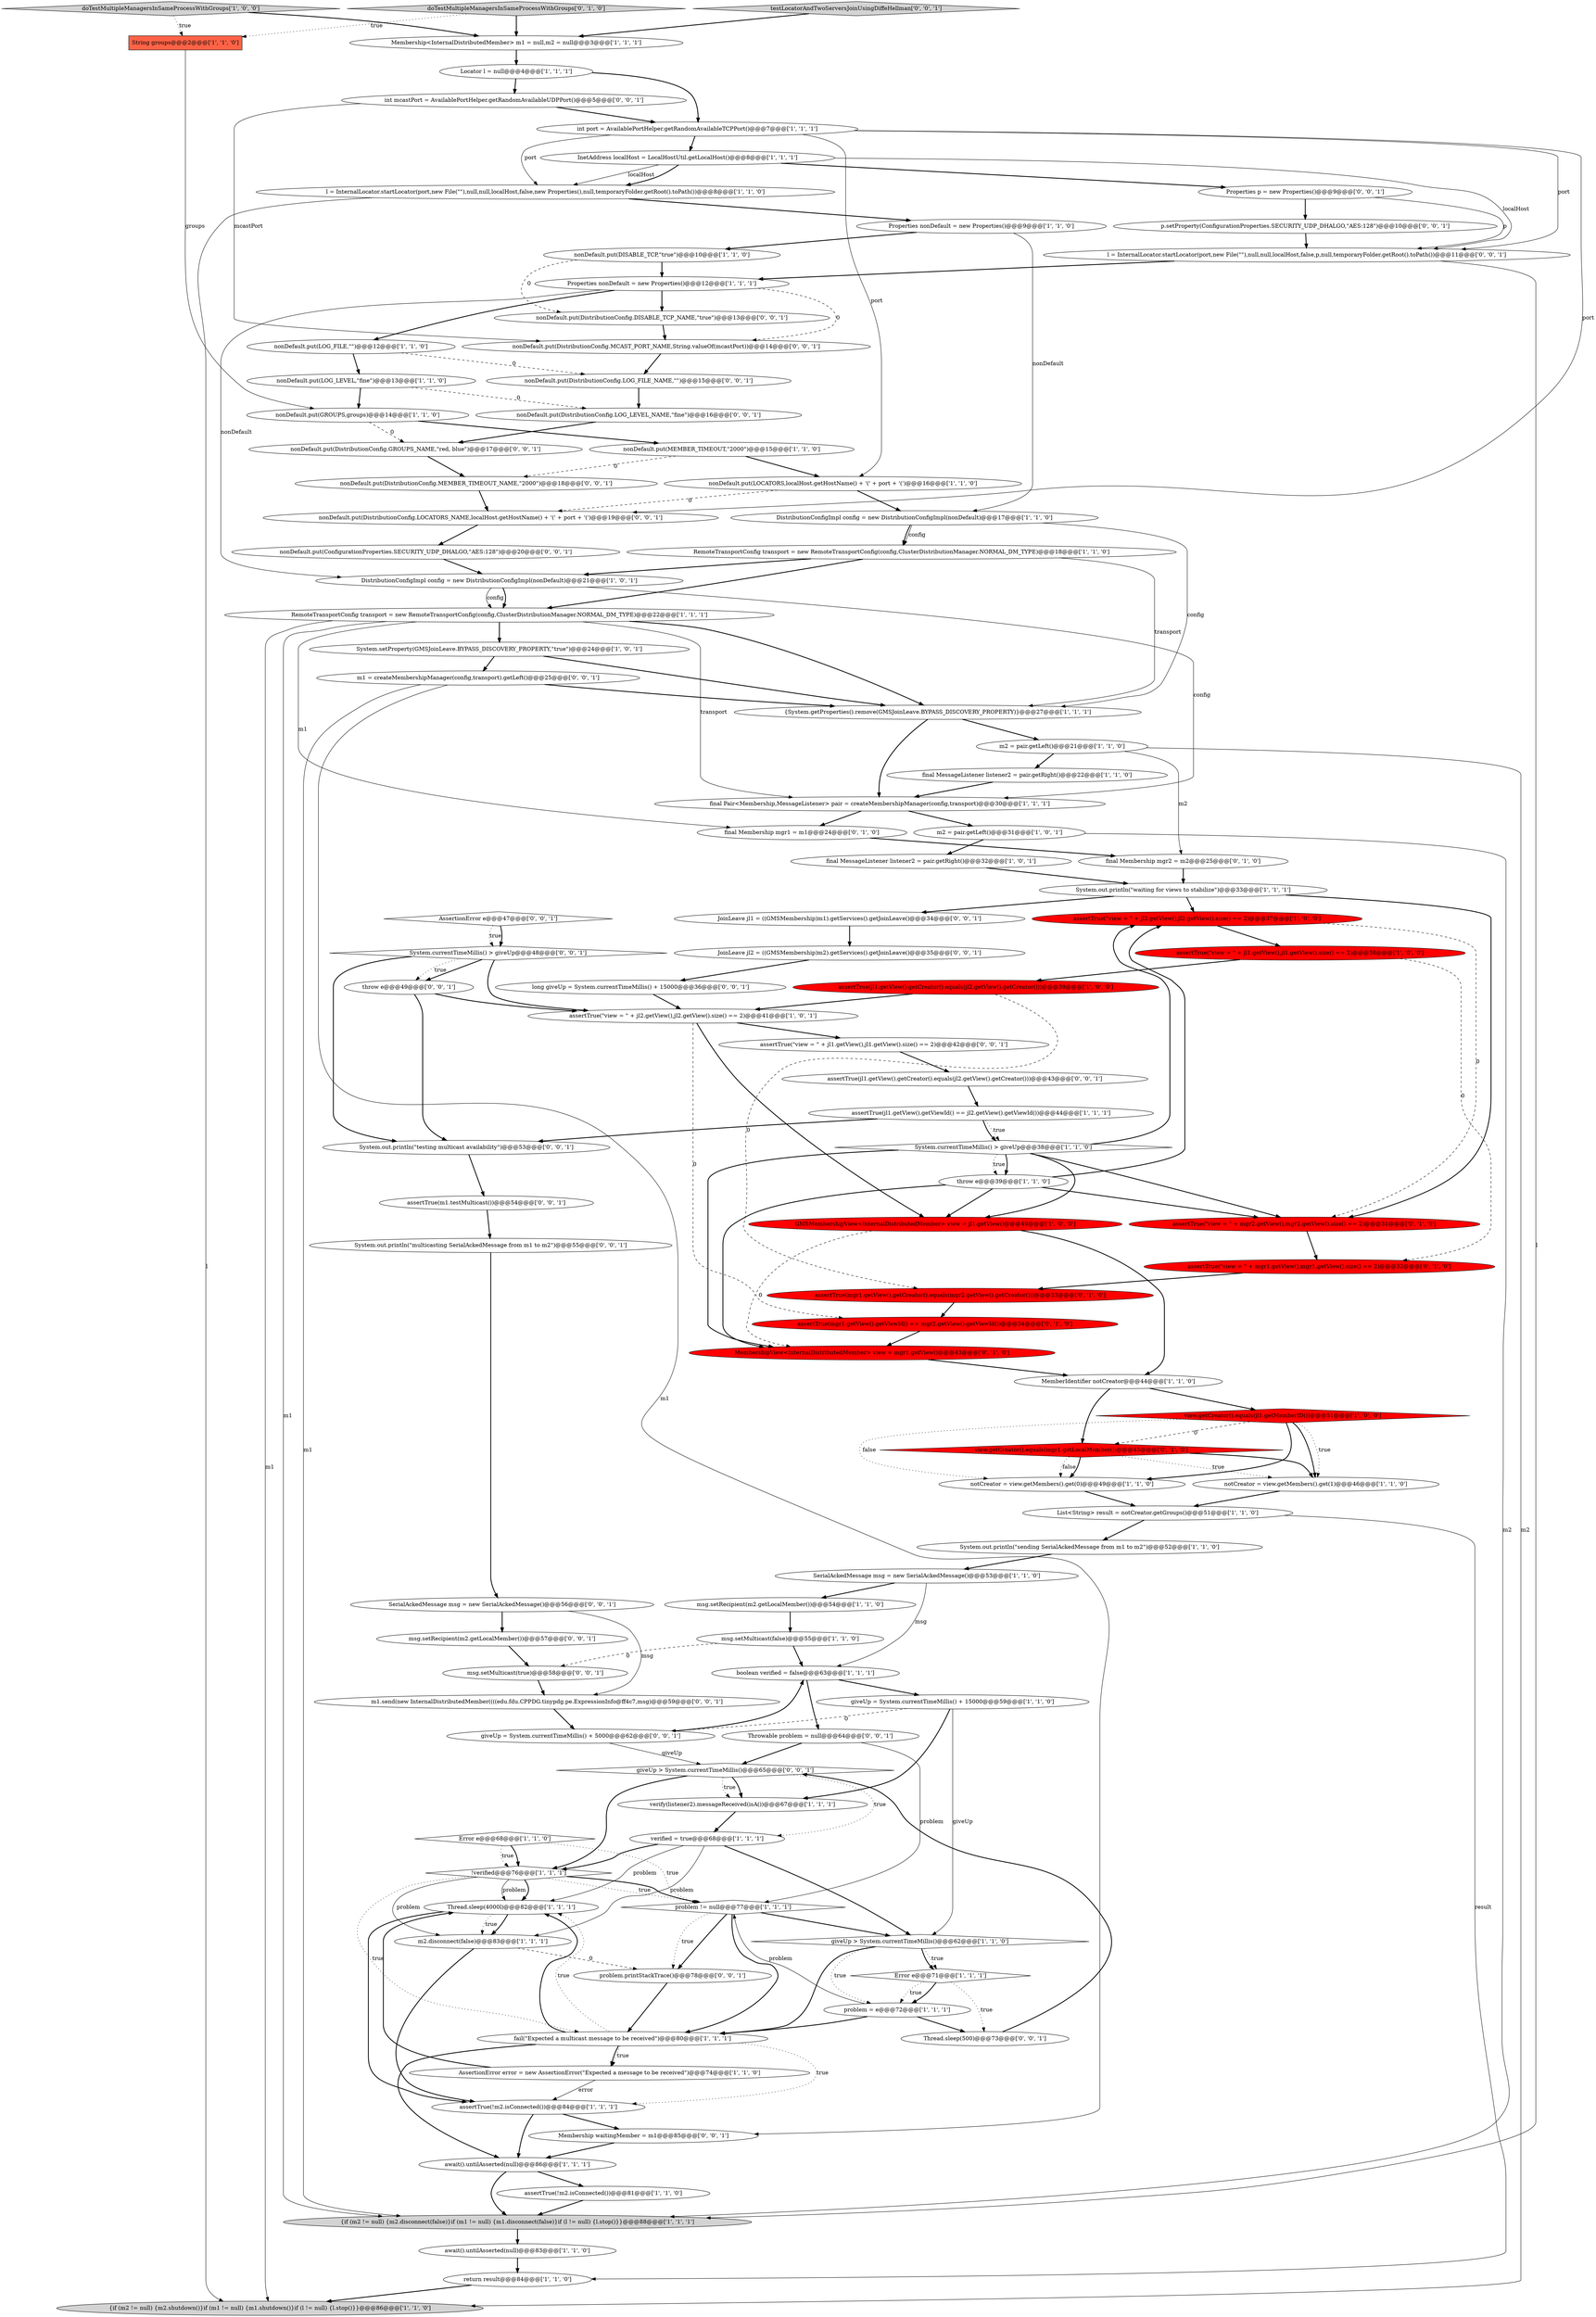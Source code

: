 digraph {
59 [style = filled, label = "msg.setMulticast(false)@@@55@@@['1', '1', '0']", fillcolor = white, shape = ellipse image = "AAA0AAABBB1BBB"];
76 [style = filled, label = "nonDefault.put(DistributionConfig.DISABLE_TCP_NAME,\"true\")@@@13@@@['0', '0', '1']", fillcolor = white, shape = ellipse image = "AAA0AAABBB3BBB"];
86 [style = filled, label = "assertTrue(jl1.getView().getCreator().equals(jl2.getView().getCreator()))@@@43@@@['0', '0', '1']", fillcolor = white, shape = ellipse image = "AAA0AAABBB3BBB"];
108 [style = filled, label = "SerialAckedMessage msg = new SerialAckedMessage()@@@56@@@['0', '0', '1']", fillcolor = white, shape = ellipse image = "AAA0AAABBB3BBB"];
46 [style = filled, label = "throw e@@@39@@@['1', '1', '0']", fillcolor = white, shape = ellipse image = "AAA0AAABBB1BBB"];
90 [style = filled, label = "long giveUp = System.currentTimeMillis() + 15000@@@36@@@['0', '0', '1']", fillcolor = white, shape = ellipse image = "AAA0AAABBB3BBB"];
68 [style = filled, label = "final Membership mgr1 = m1@@@24@@@['0', '1', '0']", fillcolor = white, shape = ellipse image = "AAA0AAABBB2BBB"];
34 [style = filled, label = "assertTrue(jl1.getView().getViewId() == jl2.getView().getViewId())@@@44@@@['1', '1', '1']", fillcolor = white, shape = ellipse image = "AAA0AAABBB1BBB"];
99 [style = filled, label = "p.setProperty(ConfigurationProperties.SECURITY_UDP_DHALGO,\"AES:128\")@@@10@@@['0', '0', '1']", fillcolor = white, shape = ellipse image = "AAA0AAABBB3BBB"];
36 [style = filled, label = "Thread.sleep(4000l)@@@82@@@['1', '1', '1']", fillcolor = white, shape = ellipse image = "AAA0AAABBB1BBB"];
77 [style = filled, label = "Properties p = new Properties()@@@9@@@['0', '0', '1']", fillcolor = white, shape = ellipse image = "AAA0AAABBB3BBB"];
35 [style = filled, label = "doTestMultipleManagersInSameProcessWithGroups['1', '0', '0']", fillcolor = lightgray, shape = diamond image = "AAA0AAABBB1BBB"];
71 [style = filled, label = "MembershipView<InternalDistributedMember> view = mgr1.getView()@@@43@@@['0', '1', '0']", fillcolor = red, shape = ellipse image = "AAA1AAABBB2BBB"];
48 [style = filled, label = "List<String> result = notCreator.getGroups()@@@51@@@['1', '1', '0']", fillcolor = white, shape = ellipse image = "AAA0AAABBB1BBB"];
105 [style = filled, label = "System.currentTimeMillis() > giveUp@@@48@@@['0', '0', '1']", fillcolor = white, shape = diamond image = "AAA0AAABBB3BBB"];
22 [style = filled, label = "assertTrue(\"view = \" + jl2.getView(),jl2.getView().size() == 2)@@@37@@@['1', '0', '0']", fillcolor = red, shape = ellipse image = "AAA1AAABBB1BBB"];
107 [style = filled, label = "giveUp = System.currentTimeMillis() + 5000@@@62@@@['0', '0', '1']", fillcolor = white, shape = ellipse image = "AAA0AAABBB3BBB"];
38 [style = filled, label = "await().untilAsserted(null)@@@86@@@['1', '1', '1']", fillcolor = white, shape = ellipse image = "AAA0AAABBB1BBB"];
7 [style = filled, label = "boolean verified = false@@@63@@@['1', '1', '1']", fillcolor = white, shape = ellipse image = "AAA0AAABBB1BBB"];
19 [style = filled, label = "{System.getProperties().remove(GMSJoinLeave.BYPASS_DISCOVERY_PROPERTY)}@@@27@@@['1', '1', '1']", fillcolor = white, shape = ellipse image = "AAA0AAABBB1BBB"];
41 [style = filled, label = "final MessageListener listener2 = pair.getRight()@@@32@@@['1', '0', '1']", fillcolor = white, shape = ellipse image = "AAA0AAABBB1BBB"];
45 [style = filled, label = "System.currentTimeMillis() > giveUp@@@38@@@['1', '1', '0']", fillcolor = white, shape = diamond image = "AAA0AAABBB1BBB"];
40 [style = filled, label = "System.setProperty(GMSJoinLeave.BYPASS_DISCOVERY_PROPERTY,\"true\")@@@24@@@['1', '0', '1']", fillcolor = white, shape = ellipse image = "AAA0AAABBB1BBB"];
79 [style = filled, label = "int mcastPort = AvailablePortHelper.getRandomAvailableUDPPort()@@@5@@@['0', '0', '1']", fillcolor = white, shape = ellipse image = "AAA0AAABBB3BBB"];
63 [style = filled, label = "assertTrue(\"view = \" + jl2.getView(),jl2.getView().size() == 2)@@@41@@@['1', '0', '1']", fillcolor = white, shape = ellipse image = "AAA0AAABBB1BBB"];
53 [style = filled, label = "System.out.println(\"sending SerialAckedMessage from m1 to m2\")@@@52@@@['1', '1', '0']", fillcolor = white, shape = ellipse image = "AAA0AAABBB1BBB"];
103 [style = filled, label = "System.out.println(\"multicasting SerialAckedMessage from m1 to m2\")@@@55@@@['0', '0', '1']", fillcolor = white, shape = ellipse image = "AAA0AAABBB3BBB"];
66 [style = filled, label = "assertTrue(\"view = \" + mgr2.getView(),mgr2.getView().size() == 2)@@@31@@@['0', '1', '0']", fillcolor = red, shape = ellipse image = "AAA1AAABBB2BBB"];
62 [style = filled, label = "assertTrue(!m2.isConnected())@@@81@@@['1', '1', '0']", fillcolor = white, shape = ellipse image = "AAA0AAABBB1BBB"];
32 [style = filled, label = "await().untilAsserted(null)@@@83@@@['1', '1', '0']", fillcolor = white, shape = ellipse image = "AAA0AAABBB1BBB"];
24 [style = filled, label = "AssertionError error = new AssertionError(\"Expected a message to be received\")@@@74@@@['1', '1', '0']", fillcolor = white, shape = ellipse image = "AAA0AAABBB1BBB"];
43 [style = filled, label = "verify(listener2).messageReceived(isA())@@@67@@@['1', '1', '1']", fillcolor = white, shape = ellipse image = "AAA0AAABBB1BBB"];
12 [style = filled, label = "Properties nonDefault = new Properties()@@@9@@@['1', '1', '0']", fillcolor = white, shape = ellipse image = "AAA0AAABBB1BBB"];
82 [style = filled, label = "msg.setRecipient(m2.getLocalMember())@@@57@@@['0', '0', '1']", fillcolor = white, shape = ellipse image = "AAA0AAABBB3BBB"];
50 [style = filled, label = "InetAddress localHost = LocalHostUtil.getLocalHost()@@@8@@@['1', '1', '1']", fillcolor = white, shape = ellipse image = "AAA0AAABBB1BBB"];
13 [style = filled, label = "String groups@@@2@@@['1', '1', '0']", fillcolor = tomato, shape = box image = "AAA0AAABBB1BBB"];
100 [style = filled, label = "nonDefault.put(DistributionConfig.MEMBER_TIMEOUT_NAME,\"2000\")@@@18@@@['0', '0', '1']", fillcolor = white, shape = ellipse image = "AAA0AAABBB3BBB"];
96 [style = filled, label = "AssertionError e@@@47@@@['0', '0', '1']", fillcolor = white, shape = diamond image = "AAA0AAABBB3BBB"];
97 [style = filled, label = "assertTrue(m1.testMulticast())@@@54@@@['0', '0', '1']", fillcolor = white, shape = ellipse image = "AAA0AAABBB3BBB"];
2 [style = filled, label = "Membership<InternalDistributedMember> m1 = null,m2 = null@@@3@@@['1', '1', '1']", fillcolor = white, shape = ellipse image = "AAA0AAABBB1BBB"];
67 [style = filled, label = "doTestMultipleManagersInSameProcessWithGroups['0', '1', '0']", fillcolor = lightgray, shape = diamond image = "AAA0AAABBB2BBB"];
55 [style = filled, label = "Locator l = null@@@4@@@['1', '1', '1']", fillcolor = white, shape = ellipse image = "AAA0AAABBB1BBB"];
20 [style = filled, label = "SerialAckedMessage msg = new SerialAckedMessage()@@@53@@@['1', '1', '0']", fillcolor = white, shape = ellipse image = "AAA0AAABBB1BBB"];
80 [style = filled, label = "testLocatorAndTwoServersJoinUsingDiffeHellman['0', '0', '1']", fillcolor = lightgray, shape = diamond image = "AAA0AAABBB3BBB"];
89 [style = filled, label = "throw e@@@49@@@['0', '0', '1']", fillcolor = white, shape = ellipse image = "AAA0AAABBB3BBB"];
29 [style = filled, label = "GMSMembershipView<InternalDistributedMember> view = jl1.getView()@@@49@@@['1', '0', '0']", fillcolor = red, shape = ellipse image = "AAA1AAABBB1BBB"];
81 [style = filled, label = "nonDefault.put(ConfigurationProperties.SECURITY_UDP_DHALGO,\"AES:128\")@@@20@@@['0', '0', '1']", fillcolor = white, shape = ellipse image = "AAA0AAABBB3BBB"];
11 [style = filled, label = "System.out.println(\"waiting for views to stabilize\")@@@33@@@['1', '1', '1']", fillcolor = white, shape = ellipse image = "AAA0AAABBB1BBB"];
21 [style = filled, label = "Error e@@@68@@@['1', '1', '0']", fillcolor = white, shape = diamond image = "AAA0AAABBB1BBB"];
51 [style = filled, label = "Error e@@@71@@@['1', '1', '1']", fillcolor = white, shape = diamond image = "AAA0AAABBB1BBB"];
52 [style = filled, label = "notCreator = view.getMembers().get(1)@@@46@@@['1', '1', '0']", fillcolor = white, shape = ellipse image = "AAA0AAABBB1BBB"];
102 [style = filled, label = "JoinLeave jl2 = ((GMSMembership)m2).getServices().getJoinLeave()@@@35@@@['0', '0', '1']", fillcolor = white, shape = ellipse image = "AAA0AAABBB3BBB"];
30 [style = filled, label = "fail(\"Expected a multicast message to be received\")@@@80@@@['1', '1', '1']", fillcolor = white, shape = ellipse image = "AAA0AAABBB1BBB"];
8 [style = filled, label = "DistributionConfigImpl config = new DistributionConfigImpl(nonDefault)@@@21@@@['1', '0', '1']", fillcolor = white, shape = ellipse image = "AAA0AAABBB1BBB"];
72 [style = filled, label = "assertTrue(\"view = \" + mgr1.getView(),mgr1.getView().size() == 2)@@@32@@@['0', '1', '0']", fillcolor = red, shape = ellipse image = "AAA1AAABBB2BBB"];
16 [style = filled, label = "msg.setRecipient(m2.getLocalMember())@@@54@@@['1', '1', '0']", fillcolor = white, shape = ellipse image = "AAA0AAABBB1BBB"];
93 [style = filled, label = "JoinLeave jl1 = ((GMSMembership)m1).getServices().getJoinLeave()@@@34@@@['0', '0', '1']", fillcolor = white, shape = ellipse image = "AAA0AAABBB3BBB"];
69 [style = filled, label = "assertTrue(mgr1.getView().getCreator().equals(mgr2.getView().getCreator()))@@@33@@@['0', '1', '0']", fillcolor = red, shape = ellipse image = "AAA1AAABBB2BBB"];
6 [style = filled, label = "{if (m2 != null) {m2.shutdown()}if (m1 != null) {m1.shutdown()}if (l != null) {l.stop()}}@@@86@@@['1', '1', '0']", fillcolor = lightgray, shape = ellipse image = "AAA0AAABBB1BBB"];
57 [style = filled, label = "problem = e@@@72@@@['1', '1', '1']", fillcolor = white, shape = ellipse image = "AAA0AAABBB1BBB"];
85 [style = filled, label = "Throwable problem = null@@@64@@@['0', '0', '1']", fillcolor = white, shape = ellipse image = "AAA0AAABBB3BBB"];
25 [style = filled, label = "l = InternalLocator.startLocator(port,new File(\"\"),null,null,localHost,false,new Properties(),null,temporaryFolder.getRoot().toPath())@@@8@@@['1', '1', '0']", fillcolor = white, shape = ellipse image = "AAA0AAABBB1BBB"];
14 [style = filled, label = "nonDefault.put(LOG_LEVEL,\"fine\")@@@13@@@['1', '1', '0']", fillcolor = white, shape = ellipse image = "AAA0AAABBB1BBB"];
91 [style = filled, label = "Thread.sleep(500)@@@73@@@['0', '0', '1']", fillcolor = white, shape = ellipse image = "AAA0AAABBB3BBB"];
5 [style = filled, label = "notCreator = view.getMembers().get(0)@@@49@@@['1', '1', '0']", fillcolor = white, shape = ellipse image = "AAA0AAABBB1BBB"];
95 [style = filled, label = "nonDefault.put(DistributionConfig.MCAST_PORT_NAME,String.valueOf(mcastPort))@@@14@@@['0', '0', '1']", fillcolor = white, shape = ellipse image = "AAA0AAABBB3BBB"];
10 [style = filled, label = "DistributionConfigImpl config = new DistributionConfigImpl(nonDefault)@@@17@@@['1', '1', '0']", fillcolor = white, shape = ellipse image = "AAA0AAABBB1BBB"];
94 [style = filled, label = "giveUp > System.currentTimeMillis()@@@65@@@['0', '0', '1']", fillcolor = white, shape = diamond image = "AAA0AAABBB3BBB"];
92 [style = filled, label = "m1 = createMembershipManager(config,transport).getLeft()@@@25@@@['0', '0', '1']", fillcolor = white, shape = ellipse image = "AAA0AAABBB3BBB"];
4 [style = filled, label = "nonDefault.put(GROUPS,groups)@@@14@@@['1', '1', '0']", fillcolor = white, shape = ellipse image = "AAA0AAABBB1BBB"];
3 [style = filled, label = "assertTrue(!m2.isConnected())@@@84@@@['1', '1', '1']", fillcolor = white, shape = ellipse image = "AAA0AAABBB1BBB"];
23 [style = filled, label = "nonDefault.put(LOG_FILE,\"\")@@@12@@@['1', '1', '0']", fillcolor = white, shape = ellipse image = "AAA0AAABBB1BBB"];
87 [style = filled, label = "l = InternalLocator.startLocator(port,new File(\"\"),null,null,localHost,false,p,null,temporaryFolder.getRoot().toPath())@@@11@@@['0', '0', '1']", fillcolor = white, shape = ellipse image = "AAA0AAABBB3BBB"];
78 [style = filled, label = "System.out.println(\"testing multicast availability\")@@@53@@@['0', '0', '1']", fillcolor = white, shape = ellipse image = "AAA0AAABBB3BBB"];
9 [style = filled, label = "m2 = pair.getLeft()@@@21@@@['1', '1', '0']", fillcolor = white, shape = ellipse image = "AAA0AAABBB1BBB"];
75 [style = filled, label = "nonDefault.put(DistributionConfig.LOCATORS_NAME,localHost.getHostName() + '(' + port + '(')@@@19@@@['0', '0', '1']", fillcolor = white, shape = ellipse image = "AAA0AAABBB3BBB"];
17 [style = filled, label = "nonDefault.put(DISABLE_TCP,\"true\")@@@10@@@['1', '1', '0']", fillcolor = white, shape = ellipse image = "AAA0AAABBB1BBB"];
33 [style = filled, label = "final MessageListener listener2 = pair.getRight()@@@22@@@['1', '1', '0']", fillcolor = white, shape = ellipse image = "AAA0AAABBB1BBB"];
73 [style = filled, label = "view.getCreator().equals(mgr1.getLocalMember())@@@45@@@['0', '1', '0']", fillcolor = red, shape = diamond image = "AAA1AAABBB2BBB"];
74 [style = filled, label = "nonDefault.put(DistributionConfig.LOG_LEVEL_NAME,\"fine\")@@@16@@@['0', '0', '1']", fillcolor = white, shape = ellipse image = "AAA0AAABBB3BBB"];
15 [style = filled, label = "view.getCreator().equals(jl1.getMemberID())@@@51@@@['1', '0', '0']", fillcolor = red, shape = diamond image = "AAA1AAABBB1BBB"];
61 [style = filled, label = "RemoteTransportConfig transport = new RemoteTransportConfig(config,ClusterDistributionManager.NORMAL_DM_TYPE)@@@18@@@['1', '1', '0']", fillcolor = white, shape = ellipse image = "AAA0AAABBB1BBB"];
83 [style = filled, label = "assertTrue(\"view = \" + jl1.getView(),jl1.getView().size() == 2)@@@42@@@['0', '0', '1']", fillcolor = white, shape = ellipse image = "AAA0AAABBB3BBB"];
31 [style = filled, label = "problem != null@@@77@@@['1', '1', '1']", fillcolor = white, shape = diamond image = "AAA0AAABBB1BBB"];
42 [style = filled, label = "assertTrue(\"view = \" + jl1.getView(),jl1.getView().size() == 2)@@@38@@@['1', '0', '0']", fillcolor = red, shape = ellipse image = "AAA1AAABBB1BBB"];
64 [style = filled, label = "verified = true@@@68@@@['1', '1', '1']", fillcolor = white, shape = ellipse image = "AAA0AAABBB1BBB"];
58 [style = filled, label = "return result@@@84@@@['1', '1', '0']", fillcolor = white, shape = ellipse image = "AAA0AAABBB1BBB"];
18 [style = filled, label = "{if (m2 != null) {m2.disconnect(false)}if (m1 != null) {m1.disconnect(false)}if (l != null) {l.stop()}}@@@88@@@['1', '1', '1']", fillcolor = lightgray, shape = ellipse image = "AAA0AAABBB1BBB"];
28 [style = filled, label = "m2.disconnect(false)@@@83@@@['1', '1', '1']", fillcolor = white, shape = ellipse image = "AAA0AAABBB1BBB"];
60 [style = filled, label = "giveUp = System.currentTimeMillis() + 15000@@@59@@@['1', '1', '0']", fillcolor = white, shape = ellipse image = "AAA0AAABBB1BBB"];
84 [style = filled, label = "m1.send(new InternalDistributedMember((((edu.fdu.CPPDG.tinypdg.pe.ExpressionInfo@ff4c7,msg)@@@59@@@['0', '0', '1']", fillcolor = white, shape = ellipse image = "AAA0AAABBB3BBB"];
98 [style = filled, label = "Membership waitingMember = m1@@@85@@@['0', '0', '1']", fillcolor = white, shape = ellipse image = "AAA0AAABBB3BBB"];
56 [style = filled, label = "MemberIdentifier notCreator@@@44@@@['1', '1', '0']", fillcolor = white, shape = ellipse image = "AAA0AAABBB1BBB"];
101 [style = filled, label = "msg.setMulticast(true)@@@58@@@['0', '0', '1']", fillcolor = white, shape = ellipse image = "AAA0AAABBB3BBB"];
1 [style = filled, label = "nonDefault.put(LOCATORS,localHost.getHostName() + '(' + port + '(')@@@16@@@['1', '1', '0']", fillcolor = white, shape = ellipse image = "AAA0AAABBB1BBB"];
27 [style = filled, label = "RemoteTransportConfig transport = new RemoteTransportConfig(config,ClusterDistributionManager.NORMAL_DM_TYPE)@@@22@@@['1', '1', '1']", fillcolor = white, shape = ellipse image = "AAA0AAABBB1BBB"];
26 [style = filled, label = "m2 = pair.getLeft()@@@31@@@['1', '0', '1']", fillcolor = white, shape = ellipse image = "AAA0AAABBB1BBB"];
49 [style = filled, label = "final Pair<Membership,MessageListener> pair = createMembershipManager(config,transport)@@@30@@@['1', '1', '1']", fillcolor = white, shape = ellipse image = "AAA0AAABBB1BBB"];
88 [style = filled, label = "nonDefault.put(DistributionConfig.LOG_FILE_NAME,\"\")@@@15@@@['0', '0', '1']", fillcolor = white, shape = ellipse image = "AAA0AAABBB3BBB"];
44 [style = filled, label = "assertTrue(jl1.getView().getCreator().equals(jl2.getView().getCreator()))@@@39@@@['1', '0', '0']", fillcolor = red, shape = ellipse image = "AAA1AAABBB1BBB"];
37 [style = filled, label = "Properties nonDefault = new Properties()@@@12@@@['1', '1', '1']", fillcolor = white, shape = ellipse image = "AAA0AAABBB1BBB"];
39 [style = filled, label = "nonDefault.put(MEMBER_TIMEOUT,\"2000\")@@@15@@@['1', '1', '0']", fillcolor = white, shape = ellipse image = "AAA0AAABBB1BBB"];
104 [style = filled, label = "nonDefault.put(DistributionConfig.GROUPS_NAME,\"red, blue\")@@@17@@@['0', '0', '1']", fillcolor = white, shape = ellipse image = "AAA0AAABBB3BBB"];
65 [style = filled, label = "final Membership mgr2 = m2@@@25@@@['0', '1', '0']", fillcolor = white, shape = ellipse image = "AAA0AAABBB2BBB"];
70 [style = filled, label = "assertTrue(mgr1.getView().getViewId() == mgr2.getView().getViewId())@@@34@@@['0', '1', '0']", fillcolor = red, shape = ellipse image = "AAA1AAABBB2BBB"];
0 [style = filled, label = "!verified@@@76@@@['1', '1', '1']", fillcolor = white, shape = diamond image = "AAA0AAABBB1BBB"];
47 [style = filled, label = "int port = AvailablePortHelper.getRandomAvailableTCPPort()@@@7@@@['1', '1', '1']", fillcolor = white, shape = ellipse image = "AAA0AAABBB1BBB"];
106 [style = filled, label = "problem.printStackTrace()@@@78@@@['0', '0', '1']", fillcolor = white, shape = ellipse image = "AAA0AAABBB3BBB"];
54 [style = filled, label = "giveUp > System.currentTimeMillis()@@@62@@@['1', '1', '0']", fillcolor = white, shape = diamond image = "AAA0AAABBB1BBB"];
107->94 [style = solid, label="giveUp"];
73->5 [style = dotted, label="false"];
34->45 [style = dotted, label="true"];
60->107 [style = dashed, label="0"];
44->63 [style = bold, label=""];
55->47 [style = bold, label=""];
20->7 [style = solid, label="msg"];
108->84 [style = solid, label="msg"];
29->71 [style = dashed, label="0"];
0->28 [style = solid, label="problem"];
36->28 [style = bold, label=""];
103->108 [style = bold, label=""];
56->15 [style = bold, label=""];
98->38 [style = bold, label=""];
30->36 [style = bold, label=""];
41->11 [style = bold, label=""];
29->56 [style = bold, label=""];
3->38 [style = bold, label=""];
17->76 [style = dashed, label="0"];
102->90 [style = bold, label=""];
63->83 [style = bold, label=""];
67->2 [style = bold, label=""];
0->31 [style = dotted, label="true"];
7->60 [style = bold, label=""];
86->34 [style = bold, label=""];
54->51 [style = dotted, label="true"];
26->18 [style = solid, label="m2"];
42->44 [style = bold, label=""];
107->7 [style = bold, label=""];
20->16 [style = bold, label=""];
45->66 [style = bold, label=""];
46->66 [style = bold, label=""];
85->31 [style = solid, label="problem"];
19->9 [style = bold, label=""];
15->52 [style = bold, label=""];
70->71 [style = bold, label=""];
45->22 [style = bold, label=""];
38->62 [style = bold, label=""];
47->1 [style = solid, label="port"];
31->30 [style = bold, label=""];
18->32 [style = bold, label=""];
105->89 [style = bold, label=""];
106->30 [style = bold, label=""];
9->6 [style = solid, label="m2"];
105->89 [style = dotted, label="true"];
23->88 [style = dashed, label="0"];
87->18 [style = solid, label="l"];
27->49 [style = solid, label="transport"];
28->3 [style = bold, label=""];
62->18 [style = bold, label=""];
27->19 [style = bold, label=""];
8->27 [style = bold, label=""];
79->47 [style = bold, label=""];
83->86 [style = bold, label=""];
77->87 [style = solid, label="p"];
64->0 [style = bold, label=""];
10->19 [style = solid, label="config"];
78->97 [style = bold, label=""];
27->18 [style = solid, label="m1"];
10->61 [style = bold, label=""];
95->88 [style = bold, label=""];
21->0 [style = bold, label=""];
105->63 [style = bold, label=""];
67->13 [style = dotted, label="true"];
9->33 [style = bold, label=""];
21->0 [style = dotted, label="true"];
8->27 [style = solid, label="config"];
53->20 [style = bold, label=""];
31->106 [style = dotted, label="true"];
15->52 [style = dotted, label="true"];
57->31 [style = solid, label="problem"];
50->25 [style = solid, label="localHost"];
17->37 [style = bold, label=""];
45->29 [style = bold, label=""];
89->63 [style = bold, label=""];
0->36 [style = bold, label=""];
96->105 [style = dotted, label="true"];
61->19 [style = solid, label="transport"];
23->14 [style = bold, label=""];
45->71 [style = bold, label=""];
3->98 [style = bold, label=""];
48->58 [style = solid, label="result"];
50->77 [style = bold, label=""];
11->93 [style = bold, label=""];
38->18 [style = bold, label=""];
13->4 [style = solid, label="groups"];
21->31 [style = dotted, label="true"];
40->92 [style = bold, label=""];
61->8 [style = bold, label=""];
30->3 [style = dotted, label="true"];
52->48 [style = bold, label=""];
32->58 [style = bold, label=""];
89->78 [style = bold, label=""];
76->95 [style = bold, label=""];
57->30 [style = bold, label=""];
94->43 [style = bold, label=""];
44->69 [style = dashed, label="0"];
84->107 [style = bold, label=""];
61->27 [style = bold, label=""];
27->6 [style = solid, label="m1"];
94->43 [style = dotted, label="true"];
45->46 [style = bold, label=""];
60->54 [style = solid, label="giveUp"];
63->29 [style = bold, label=""];
50->87 [style = solid, label="localHost"];
93->102 [style = bold, label=""];
37->76 [style = bold, label=""];
2->55 [style = bold, label=""];
0->31 [style = bold, label=""];
14->4 [style = bold, label=""];
71->56 [style = bold, label=""];
22->42 [style = bold, label=""];
73->52 [style = bold, label=""];
97->103 [style = bold, label=""];
31->106 [style = bold, label=""];
73->5 [style = bold, label=""];
30->24 [style = bold, label=""];
74->104 [style = bold, label=""];
51->91 [style = dotted, label="true"];
59->7 [style = bold, label=""];
49->68 [style = bold, label=""];
72->69 [style = bold, label=""];
9->65 [style = solid, label="m2"];
45->46 [style = dotted, label="true"];
92->18 [style = solid, label="m1"];
4->39 [style = bold, label=""];
54->57 [style = dotted, label="true"];
15->73 [style = dashed, label="0"];
12->17 [style = bold, label=""];
35->2 [style = bold, label=""];
68->65 [style = bold, label=""];
10->61 [style = solid, label="config"];
11->66 [style = bold, label=""];
65->11 [style = bold, label=""];
40->19 [style = bold, label=""];
59->101 [style = dashed, label="0"];
8->49 [style = solid, label="config"];
88->74 [style = bold, label=""];
100->75 [style = bold, label=""];
37->8 [style = solid, label="nonDefault"];
12->10 [style = solid, label="nonDefault"];
15->5 [style = dotted, label="false"];
82->101 [style = bold, label=""];
36->28 [style = dotted, label="true"];
0->30 [style = dotted, label="true"];
90->63 [style = bold, label=""];
47->50 [style = bold, label=""];
46->29 [style = bold, label=""];
92->98 [style = solid, label="m1"];
30->36 [style = dotted, label="true"];
34->78 [style = bold, label=""];
26->41 [style = bold, label=""];
47->87 [style = solid, label="port"];
80->2 [style = bold, label=""];
0->36 [style = solid, label="problem"];
101->84 [style = bold, label=""];
79->95 [style = solid, label="mcastPort"];
16->59 [style = bold, label=""];
77->99 [style = bold, label=""];
92->19 [style = bold, label=""];
35->13 [style = dotted, label="true"];
37->95 [style = dashed, label="0"];
64->36 [style = solid, label="problem"];
11->22 [style = bold, label=""];
39->1 [style = bold, label=""];
1->75 [style = dashed, label="0"];
51->57 [style = bold, label=""];
33->49 [style = bold, label=""];
75->81 [style = bold, label=""];
60->43 [style = bold, label=""];
14->74 [style = dashed, label="0"];
94->64 [style = dotted, label="true"];
31->54 [style = bold, label=""];
46->22 [style = bold, label=""];
99->87 [style = bold, label=""];
47->75 [style = solid, label="port"];
54->51 [style = bold, label=""];
57->91 [style = bold, label=""];
30->38 [style = bold, label=""];
43->64 [style = bold, label=""];
56->73 [style = bold, label=""];
39->100 [style = dashed, label="0"];
94->0 [style = bold, label=""];
30->24 [style = dotted, label="true"];
4->104 [style = dashed, label="0"];
34->45 [style = bold, label=""];
63->70 [style = dashed, label="0"];
54->30 [style = bold, label=""];
28->106 [style = dashed, label="0"];
48->53 [style = bold, label=""];
24->3 [style = solid, label="error"];
64->54 [style = bold, label=""];
37->23 [style = bold, label=""];
105->78 [style = bold, label=""];
104->100 [style = bold, label=""];
15->5 [style = bold, label=""];
50->25 [style = bold, label=""];
64->28 [style = solid, label="problem"];
46->71 [style = bold, label=""];
108->82 [style = bold, label=""];
24->36 [style = bold, label=""];
22->66 [style = dashed, label="0"];
47->25 [style = solid, label="port"];
7->85 [style = bold, label=""];
87->37 [style = bold, label=""];
25->6 [style = solid, label="l"];
25->12 [style = bold, label=""];
19->49 [style = bold, label=""];
96->105 [style = bold, label=""];
85->94 [style = bold, label=""];
27->68 [style = solid, label="m1"];
5->48 [style = bold, label=""];
66->72 [style = bold, label=""];
42->72 [style = dashed, label="0"];
81->8 [style = bold, label=""];
58->6 [style = bold, label=""];
27->40 [style = bold, label=""];
69->70 [style = bold, label=""];
49->26 [style = bold, label=""];
73->52 [style = dotted, label="true"];
1->10 [style = bold, label=""];
55->79 [style = bold, label=""];
51->57 [style = dotted, label="true"];
91->94 [style = bold, label=""];
36->3 [style = bold, label=""];
}
